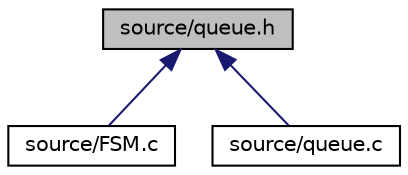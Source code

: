 digraph "source/queue.h"
{
  edge [fontname="Helvetica",fontsize="10",labelfontname="Helvetica",labelfontsize="10"];
  node [fontname="Helvetica",fontsize="10",shape=record];
  Node1 [label="source/queue.h",height=0.2,width=0.4,color="black", fillcolor="grey75", style="filled", fontcolor="black"];
  Node1 -> Node2 [dir="back",color="midnightblue",fontsize="10",style="solid"];
  Node2 [label="source/FSM.c",height=0.2,width=0.4,color="black", fillcolor="white", style="filled",URL="$FSM_8c_source.html"];
  Node1 -> Node3 [dir="back",color="midnightblue",fontsize="10",style="solid"];
  Node3 [label="source/queue.c",height=0.2,width=0.4,color="black", fillcolor="white", style="filled",URL="$queue_8c_source.html"];
}
